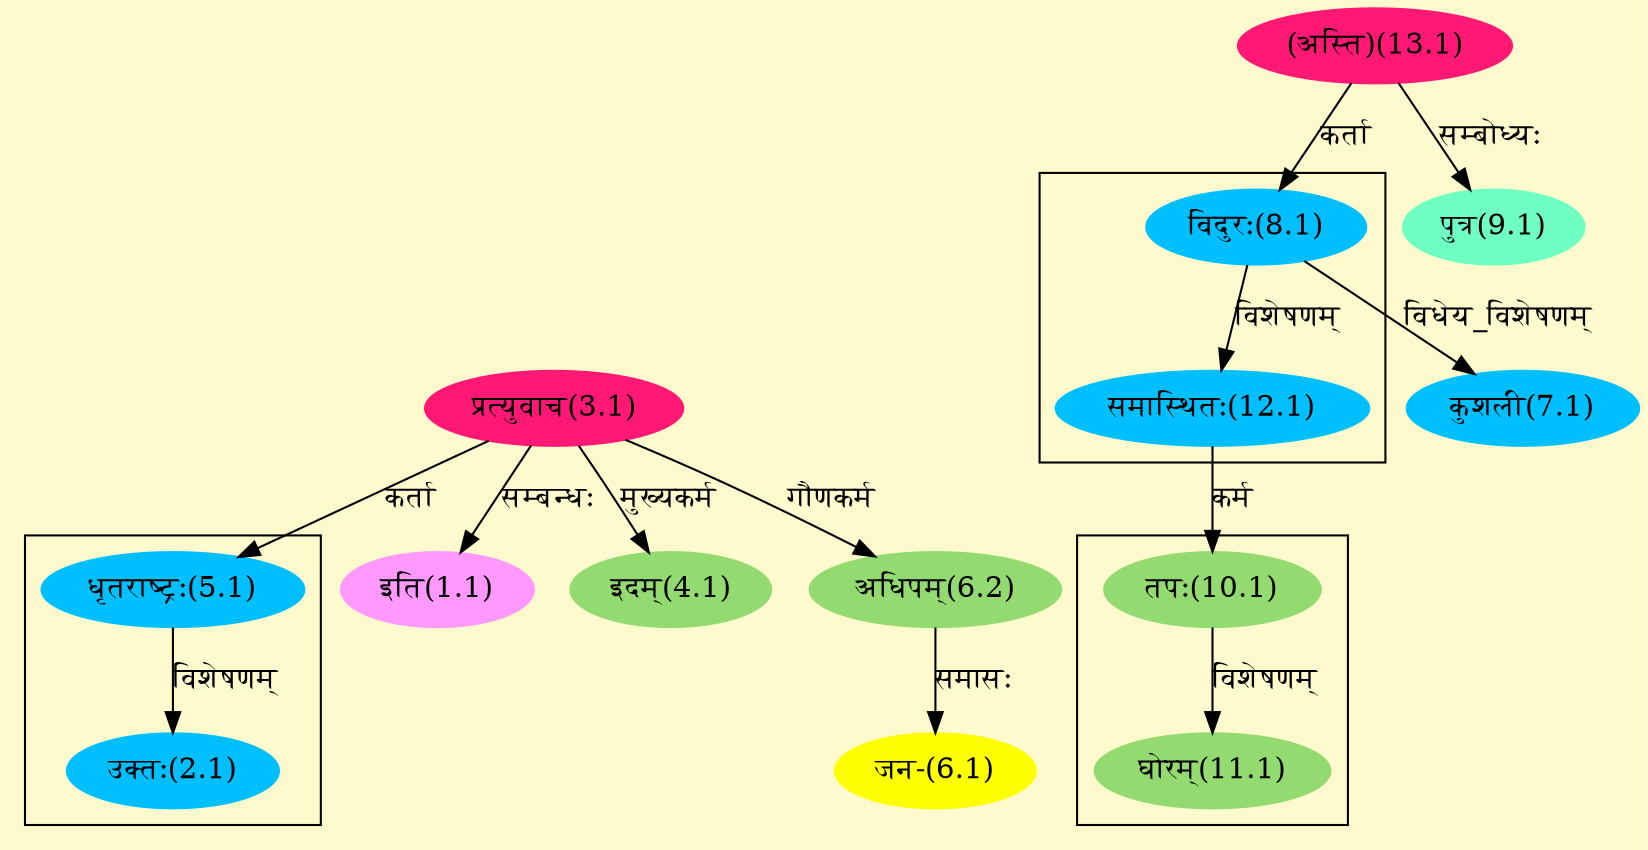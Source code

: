 digraph G{
rankdir=BT;
 compound=true;
 bgcolor="lemonchiffon1";

subgraph cluster_1{
Node2_1 [style=filled, color="#00BFFF" label = "उक्तः(2.1)"]
Node5_1 [style=filled, color="#00BFFF" label = "धृतराष्ट्रः(5.1)"]

}

subgraph cluster_2{
Node11_1 [style=filled, color="#93DB70" label = "घोरम्(11.1)"]
Node10_1 [style=filled, color="#93DB70" label = "तपः(10.1)"]

}

subgraph cluster_3{
Node12_1 [style=filled, color="#00BFFF" label = "समास्थितः(12.1)"]
Node8_1 [style=filled, color="#00BFFF" label = "विदुरः(8.1)"]

}
Node1_1 [style=filled, color="#FF99FF" label = "इति(1.1)"]
Node3_1 [style=filled, color="#FF1975" label = "प्रत्युवाच(3.1)"]
Node5_1 [style=filled, color="#00BFFF" label = "धृतराष्ट्रः(5.1)"]
Node4_1 [style=filled, color="#93DB70" label = "इदम्(4.1)"]
Node6_1 [style=filled, color="#FFFF00" label = "जन-(6.1)"]
Node6_2 [style=filled, color="#93DB70" label = "अधिपम्(6.2)"]
Node7_1 [style=filled, color="#00BFFF" label = "कुशली(7.1)"]
Node8_1 [style=filled, color="#00BFFF" label = "विदुरः(8.1)"]
Node13_1 [style=filled, color="#FF1975" label = "(अस्ति)(13.1)"]
Node9_1 [style=filled, color="#6FFFC3" label = "पुत्र(9.1)"]
Node10_1 [style=filled, color="#93DB70" label = "तपः(10.1)"]
Node12_1 [style=filled, color="#00BFFF" label = "समास्थितः(12.1)"]
/* Start of Relations section */

Node1_1 -> Node3_1 [  label="सम्बन्धः"  dir="back" ]
Node2_1 -> Node5_1 [  label="विशेषणम्"  dir="back" ]
Node4_1 -> Node3_1 [  label="मुख्यकर्म"  dir="back" ]
Node5_1 -> Node3_1 [  label="कर्ता"  dir="back" ]
Node6_1 -> Node6_2 [  label="समासः"  dir="back" ]
Node6_2 -> Node3_1 [  label="गौणकर्म"  dir="back" ]
Node7_1 -> Node8_1 [  label="विधेय_विशेषणम्"  dir="back" ]
Node8_1 -> Node13_1 [  label="कर्ता"  dir="back" ]
Node9_1 -> Node13_1 [  label="सम्बोध्यः"  dir="back" ]
Node10_1 -> Node12_1 [  label="कर्म"  dir="back" ]
Node11_1 -> Node10_1 [  label="विशेषणम्"  dir="back" ]
Node12_1 -> Node8_1 [  label="विशेषणम्"  dir="back" ]
}
